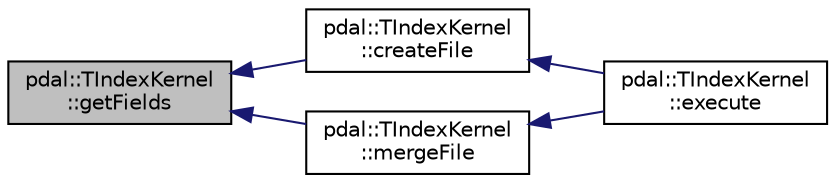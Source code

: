 digraph "pdal::TIndexKernel::getFields"
{
  edge [fontname="Helvetica",fontsize="10",labelfontname="Helvetica",labelfontsize="10"];
  node [fontname="Helvetica",fontsize="10",shape=record];
  rankdir="LR";
  Node1 [label="pdal::TIndexKernel\l::getFields",height=0.2,width=0.4,color="black", fillcolor="grey75", style="filled", fontcolor="black"];
  Node1 -> Node2 [dir="back",color="midnightblue",fontsize="10",style="solid",fontname="Helvetica"];
  Node2 [label="pdal::TIndexKernel\l::createFile",height=0.2,width=0.4,color="black", fillcolor="white", style="filled",URL="$classpdal_1_1TIndexKernel.html#a4b8641b118372c9dc004ff4ed105a91e"];
  Node2 -> Node3 [dir="back",color="midnightblue",fontsize="10",style="solid",fontname="Helvetica"];
  Node3 [label="pdal::TIndexKernel\l::execute",height=0.2,width=0.4,color="black", fillcolor="white", style="filled",URL="$classpdal_1_1TIndexKernel.html#a607f1463d5518bbaa66662a905b48e51"];
  Node1 -> Node4 [dir="back",color="midnightblue",fontsize="10",style="solid",fontname="Helvetica"];
  Node4 [label="pdal::TIndexKernel\l::mergeFile",height=0.2,width=0.4,color="black", fillcolor="white", style="filled",URL="$classpdal_1_1TIndexKernel.html#a260c46e9fc8a9e5dddd395c93422dfa6"];
  Node4 -> Node3 [dir="back",color="midnightblue",fontsize="10",style="solid",fontname="Helvetica"];
}

